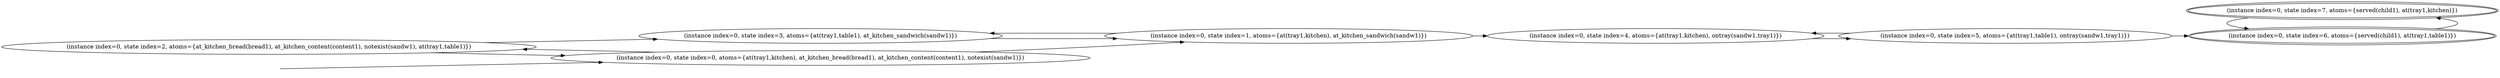 digraph {
rankdir="LR"
s2[label="(instance index=0, state index=2, atoms={at_kitchen_bread(bread1), at_kitchen_content(content1), notexist(sandw1), at(tray1,table1)})"]
s3[label="(instance index=0, state index=3, atoms={at(tray1,table1), at_kitchen_sandwich(sandw1)})"]
s0[label="(instance index=0, state index=0, atoms={at(tray1,kitchen), at_kitchen_bread(bread1), at_kitchen_content(content1), notexist(sandw1)})"]
s1[label="(instance index=0, state index=1, atoms={at(tray1,kitchen), at_kitchen_sandwich(sandw1)})"]
s4[label="(instance index=0, state index=4, atoms={at(tray1,kitchen), ontray(sandw1,tray1)})"]
s5[label="(instance index=0, state index=5, atoms={at(tray1,table1), ontray(sandw1,tray1)})"]
s6[peripheries=2,label="(instance index=0, state index=6, atoms={served(child1), at(tray1,table1)})"]
s7[peripheries=2,label="(instance index=0, state index=7, atoms={served(child1), at(tray1,kitchen)})"]
Dangling [ label = "", style = invis ]
{ rank = same; Dangling }
Dangling -> s0
{ rank = same; s0}
{ rank = same; s3,s0}
{ rank = same; s1}
{ rank = same; s4}
{ rank = same; s5}
{ rank = same; s6,s7}
{
s2->s3
s2->s0
}
{
s3->s1
s0->s2
s0->s1
}
{
s1->s4
s1->s3
}
{
s4->s5
}
{
s5->s6
s5->s4
}
{
s6->s7
s7->s6
}
}
